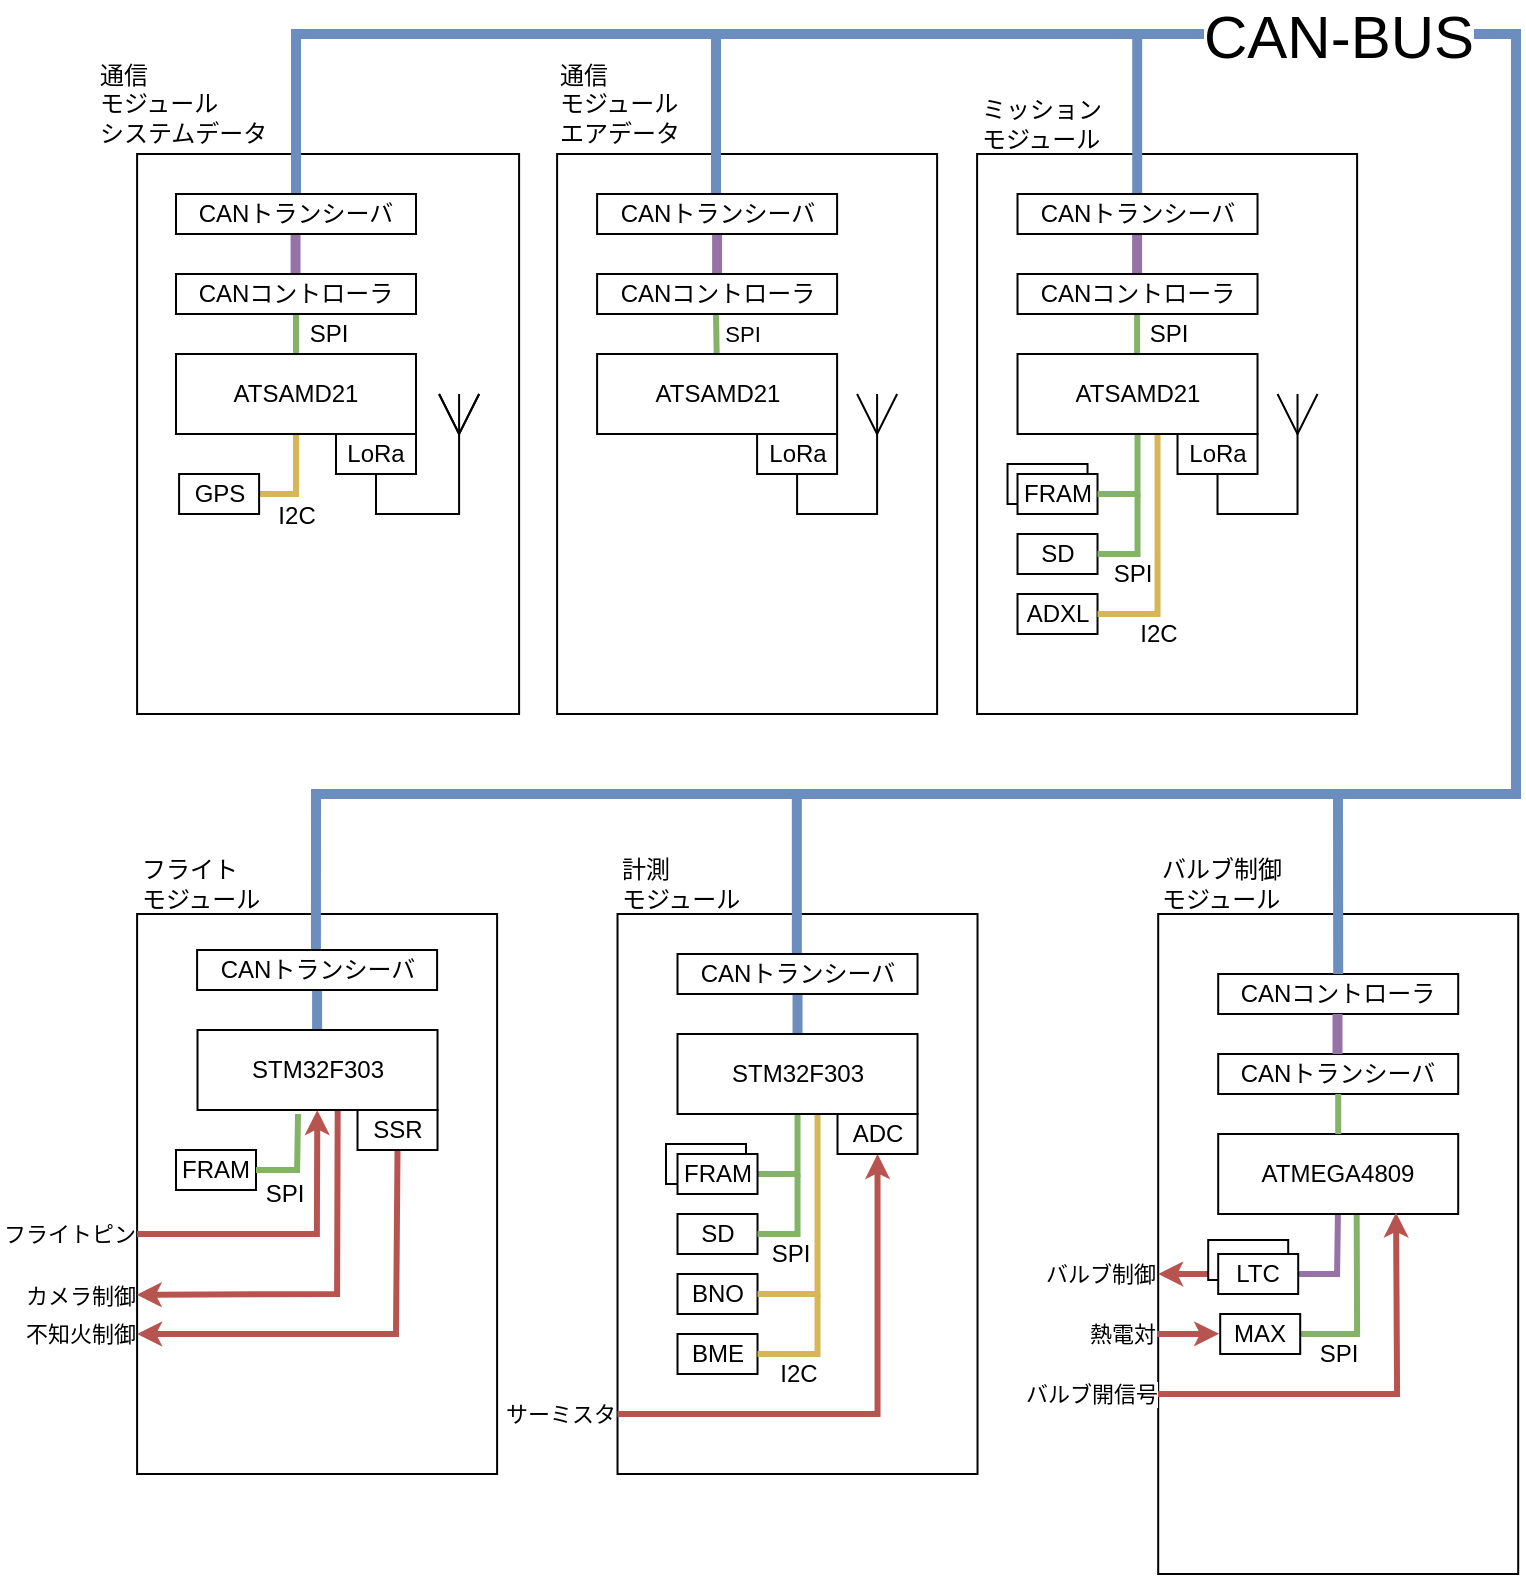 <mxfile>
    <diagram name="ページ1" id="PEo8xd5TVjXOunIX0CI5">
        <mxGraphModel dx="1557" dy="615" grid="1" gridSize="10" guides="1" tooltips="1" connect="1" arrows="1" fold="1" page="1" pageScale="1" pageWidth="827" pageHeight="1169" math="0" shadow="0">
            <root>
                <mxCell id="0"/>
                <mxCell id="1" parent="0"/>
                <mxCell id="SOdu93jI-ed0uF8SaAnH-88" value="" style="rounded=0;whiteSpace=wrap;html=1;" parent="1" vertex="1">
                    <mxGeometry x="460.55" y="440" width="190" height="280" as="geometry"/>
                </mxCell>
                <mxCell id="SOdu93jI-ed0uF8SaAnH-87" value="" style="rounded=0;whiteSpace=wrap;html=1;" parent="1" vertex="1">
                    <mxGeometry x="40.55" y="440" width="191" height="280" as="geometry"/>
                </mxCell>
                <mxCell id="SOdu93jI-ed0uF8SaAnH-83" value="" style="rounded=0;whiteSpace=wrap;html=1;" parent="1" vertex="1">
                    <mxGeometry x="250.55" y="440" width="190" height="280" as="geometry"/>
                </mxCell>
                <mxCell id="SOdu93jI-ed0uF8SaAnH-69" value="" style="rounded=0;whiteSpace=wrap;html=1;" parent="1" vertex="1">
                    <mxGeometry x="40.55" y="820" width="180" height="280" as="geometry"/>
                </mxCell>
                <mxCell id="SOdu93jI-ed0uF8SaAnH-22" value="" style="rounded=0;whiteSpace=wrap;html=1;" parent="1" vertex="1">
                    <mxGeometry x="305.76" y="933" width="40" height="20" as="geometry"/>
                </mxCell>
                <mxCell id="SOdu93jI-ed0uF8SaAnH-10" value="ADXL" style="rounded=0;whiteSpace=wrap;html=1;" parent="1" vertex="1">
                    <mxGeometry x="480.76" y="660" width="40" height="20" as="geometry"/>
                </mxCell>
                <mxCell id="SOdu93jI-ed0uF8SaAnH-13" value="" style="rounded=0;whiteSpace=wrap;html=1;" parent="1" vertex="1">
                    <mxGeometry x="280.76" y="820" width="180" height="280" as="geometry"/>
                </mxCell>
                <mxCell id="SOdu93jI-ed0uF8SaAnH-14" value="FRAM" style="rounded=0;whiteSpace=wrap;html=1;" parent="1" vertex="1">
                    <mxGeometry x="60" y="938" width="40" height="20" as="geometry"/>
                </mxCell>
                <mxCell id="SOdu93jI-ed0uF8SaAnH-16" value="BNO" style="rounded=0;whiteSpace=wrap;html=1;" parent="1" vertex="1">
                    <mxGeometry x="310.76" y="1000" width="40" height="20" as="geometry"/>
                </mxCell>
                <mxCell id="SOdu93jI-ed0uF8SaAnH-17" value="BME" style="rounded=0;whiteSpace=wrap;html=1;" parent="1" vertex="1">
                    <mxGeometry x="310.76" y="1030" width="40" height="20" as="geometry"/>
                </mxCell>
                <mxCell id="SOdu93jI-ed0uF8SaAnH-18" value="SD" style="rounded=0;whiteSpace=wrap;html=1;" parent="1" vertex="1">
                    <mxGeometry x="310.76" y="970" width="40" height="20" as="geometry"/>
                </mxCell>
                <mxCell id="SOdu93jI-ed0uF8SaAnH-20" value="" style="rounded=0;whiteSpace=wrap;html=1;" parent="1" vertex="1">
                    <mxGeometry x="475.76" y="595" width="40" height="20" as="geometry"/>
                </mxCell>
                <mxCell id="SOdu93jI-ed0uF8SaAnH-9" value="FRAM" style="rounded=0;whiteSpace=wrap;html=1;" parent="1" vertex="1">
                    <mxGeometry x="480.76" y="600" width="40" height="20" as="geometry"/>
                </mxCell>
                <mxCell id="SOdu93jI-ed0uF8SaAnH-23" value="SD" style="rounded=0;whiteSpace=wrap;html=1;" parent="1" vertex="1">
                    <mxGeometry x="480.76" y="630" width="40" height="20" as="geometry"/>
                </mxCell>
                <mxCell id="SOdu93jI-ed0uF8SaAnH-24" value="" style="endArrow=none;html=1;rounded=0;exitX=1;exitY=0.5;exitDx=0;exitDy=0;fillColor=#fff2cc;strokeColor=#d6b656;strokeWidth=3;entryX=0.5;entryY=1;entryDx=0;entryDy=0;" parent="1" source="SOdu93jI-ed0uF8SaAnH-8" target="SOdu93jI-ed0uF8SaAnH-1" edge="1">
                    <mxGeometry width="50" height="50" relative="1" as="geometry">
                        <mxPoint x="121.55" y="610" as="sourcePoint"/>
                        <mxPoint x="122" y="580" as="targetPoint"/>
                        <Array as="points">
                            <mxPoint x="120" y="610"/>
                        </Array>
                    </mxGeometry>
                </mxCell>
                <mxCell id="SOdu93jI-ed0uF8SaAnH-142" value="I&lt;span style=&quot;&quot;&gt;2&lt;/span&gt;C" style="edgeLabel;html=1;align=center;verticalAlign=middle;resizable=0;points=[];fontSize=12;fontFamily=Helvetica;fontColor=default;" parent="SOdu93jI-ed0uF8SaAnH-24" vertex="1" connectable="0">
                    <mxGeometry x="0.186" y="2" relative="1" as="geometry">
                        <mxPoint x="2" y="21" as="offset"/>
                    </mxGeometry>
                </mxCell>
                <mxCell id="SOdu93jI-ed0uF8SaAnH-25" value="" style="endArrow=none;html=1;rounded=0;fillColor=#fff2cc;strokeColor=#d6b656;exitX=1;exitY=0.5;exitDx=0;exitDy=0;strokeWidth=3;" parent="1" source="SOdu93jI-ed0uF8SaAnH-10" edge="1">
                    <mxGeometry width="50" height="50" relative="1" as="geometry">
                        <mxPoint x="520.76" y="680" as="sourcePoint"/>
                        <mxPoint x="550.76" y="580" as="targetPoint"/>
                        <Array as="points">
                            <mxPoint x="550.76" y="670"/>
                        </Array>
                    </mxGeometry>
                </mxCell>
                <mxCell id="SOdu93jI-ed0uF8SaAnH-143" value="I2C" style="edgeLabel;html=1;align=center;verticalAlign=middle;resizable=0;points=[];fontSize=12;fontFamily=Helvetica;fontColor=default;" parent="SOdu93jI-ed0uF8SaAnH-25" vertex="1" connectable="0">
                    <mxGeometry x="-0.598" y="-1" relative="1" as="geometry">
                        <mxPoint x="6" y="9" as="offset"/>
                    </mxGeometry>
                </mxCell>
                <mxCell id="SOdu93jI-ed0uF8SaAnH-26" value="" style="endArrow=none;html=1;rounded=0;fillColor=#d5e8d4;strokeColor=#82b366;exitX=1;exitY=0.5;exitDx=0;exitDy=0;strokeWidth=3;" parent="1" source="SOdu93jI-ed0uF8SaAnH-9" edge="1">
                    <mxGeometry width="50" height="50" relative="1" as="geometry">
                        <mxPoint x="500.76" y="640" as="sourcePoint"/>
                        <mxPoint x="540.76" y="580" as="targetPoint"/>
                        <Array as="points">
                            <mxPoint x="540.76" y="610"/>
                        </Array>
                    </mxGeometry>
                </mxCell>
                <mxCell id="SOdu93jI-ed0uF8SaAnH-27" value="" style="endArrow=none;html=1;rounded=0;fillColor=#d5e8d4;strokeColor=#82b366;exitX=1;exitY=0.5;exitDx=0;exitDy=0;strokeWidth=3;" parent="1" edge="1">
                    <mxGeometry width="50" height="50" relative="1" as="geometry">
                        <mxPoint x="520.76" y="640" as="sourcePoint"/>
                        <mxPoint x="540.76" y="610" as="targetPoint"/>
                        <Array as="points">
                            <mxPoint x="540.76" y="640"/>
                        </Array>
                    </mxGeometry>
                </mxCell>
                <mxCell id="SOdu93jI-ed0uF8SaAnH-144" value="SPI" style="edgeLabel;html=1;align=center;verticalAlign=middle;resizable=0;points=[];fontSize=12;fontFamily=Helvetica;fontColor=default;" parent="SOdu93jI-ed0uF8SaAnH-27" vertex="1" connectable="0">
                    <mxGeometry x="-0.341" relative="1" as="geometry">
                        <mxPoint y="10" as="offset"/>
                    </mxGeometry>
                </mxCell>
                <mxCell id="SOdu93jI-ed0uF8SaAnH-28" value="" style="endArrow=none;html=1;rounded=0;fillColor=#d5e8d4;strokeColor=#82b366;exitX=1;exitY=0.5;exitDx=0;exitDy=0;strokeWidth=3;" parent="1" source="SOdu93jI-ed0uF8SaAnH-14" edge="1">
                    <mxGeometry width="50" height="50" relative="1" as="geometry">
                        <mxPoint x="100.55" y="948" as="sourcePoint"/>
                        <mxPoint x="121" y="920" as="targetPoint"/>
                        <Array as="points">
                            <mxPoint x="120.55" y="948"/>
                        </Array>
                    </mxGeometry>
                </mxCell>
                <mxCell id="SOdu93jI-ed0uF8SaAnH-147" value="SPI" style="edgeLabel;html=1;align=center;verticalAlign=middle;resizable=0;points=[];fontSize=12;fontFamily=Helvetica;fontColor=default;" parent="SOdu93jI-ed0uF8SaAnH-28" vertex="1" connectable="0">
                    <mxGeometry x="-0.426" y="-1" relative="1" as="geometry">
                        <mxPoint y="11" as="offset"/>
                    </mxGeometry>
                </mxCell>
                <mxCell id="SOdu93jI-ed0uF8SaAnH-29" value="" style="endArrow=none;html=1;rounded=0;fillColor=#d5e8d4;strokeColor=#82b366;exitX=1;exitY=0.5;exitDx=0;exitDy=0;strokeWidth=3;" parent="1" edge="1">
                    <mxGeometry width="50" height="50" relative="1" as="geometry">
                        <mxPoint x="350.76" y="950" as="sourcePoint"/>
                        <mxPoint x="370.76" y="920" as="targetPoint"/>
                        <Array as="points">
                            <mxPoint x="370.76" y="950"/>
                        </Array>
                    </mxGeometry>
                </mxCell>
                <mxCell id="SOdu93jI-ed0uF8SaAnH-31" value="" style="endArrow=none;html=1;rounded=0;fillColor=#d5e8d4;strokeColor=#82b366;exitX=1;exitY=0.5;exitDx=0;exitDy=0;strokeWidth=3;" parent="1" edge="1">
                    <mxGeometry width="50" height="50" relative="1" as="geometry">
                        <mxPoint x="350.76" y="980" as="sourcePoint"/>
                        <mxPoint x="370.76" y="950" as="targetPoint"/>
                        <Array as="points">
                            <mxPoint x="370.76" y="980"/>
                        </Array>
                    </mxGeometry>
                </mxCell>
                <mxCell id="SOdu93jI-ed0uF8SaAnH-148" value="SPI" style="edgeLabel;html=1;align=center;verticalAlign=middle;resizable=0;points=[];fontSize=12;fontFamily=Helvetica;fontColor=default;" parent="SOdu93jI-ed0uF8SaAnH-31" vertex="1" connectable="0">
                    <mxGeometry x="-0.384" relative="1" as="geometry">
                        <mxPoint y="10" as="offset"/>
                    </mxGeometry>
                </mxCell>
                <mxCell id="SOdu93jI-ed0uF8SaAnH-32" value="" style="endArrow=none;html=1;rounded=0;fillColor=#fff2cc;strokeColor=#d6b656;exitX=1;exitY=0.5;exitDx=0;exitDy=0;strokeWidth=3;" parent="1" edge="1">
                    <mxGeometry width="50" height="50" relative="1" as="geometry">
                        <mxPoint x="350.76" y="1010" as="sourcePoint"/>
                        <mxPoint x="380.76" y="920" as="targetPoint"/>
                        <Array as="points">
                            <mxPoint x="380.76" y="1010"/>
                        </Array>
                    </mxGeometry>
                </mxCell>
                <mxCell id="SOdu93jI-ed0uF8SaAnH-33" value="" style="endArrow=none;html=1;rounded=0;fillColor=#fff2cc;strokeColor=#d6b656;exitX=1;exitY=0.5;exitDx=0;exitDy=0;strokeWidth=3;" parent="1" source="SOdu93jI-ed0uF8SaAnH-17" edge="1">
                    <mxGeometry width="50" height="50" relative="1" as="geometry">
                        <mxPoint x="350.76" y="1100" as="sourcePoint"/>
                        <mxPoint x="380.76" y="1010" as="targetPoint"/>
                        <Array as="points">
                            <mxPoint x="380.76" y="1040"/>
                        </Array>
                    </mxGeometry>
                </mxCell>
                <mxCell id="SOdu93jI-ed0uF8SaAnH-149" value="I2C" style="edgeLabel;html=1;align=center;verticalAlign=middle;resizable=0;points=[];fontSize=12;fontFamily=Helvetica;fontColor=default;" parent="SOdu93jI-ed0uF8SaAnH-33" vertex="1" connectable="0">
                    <mxGeometry x="-0.333" relative="1" as="geometry">
                        <mxPoint y="10" as="offset"/>
                    </mxGeometry>
                </mxCell>
                <mxCell id="SOdu93jI-ed0uF8SaAnH-35" value="" style="endArrow=classic;html=1;rounded=0;exitX=1;exitY=0.5;exitDx=0;exitDy=0;fillColor=#f8cecc;strokeColor=#b85450;entryX=0.5;entryY=1;entryDx=0;entryDy=0;strokeWidth=3;endFill=1;endSize=3;startSize=3;" parent="1" target="SOdu93jI-ed0uF8SaAnH-40" edge="1">
                    <mxGeometry width="50" height="50" relative="1" as="geometry">
                        <mxPoint x="280.76" y="1070" as="sourcePoint"/>
                        <mxPoint x="390.76" y="930" as="targetPoint"/>
                        <Array as="points">
                            <mxPoint x="410.76" y="1070"/>
                        </Array>
                    </mxGeometry>
                </mxCell>
                <mxCell id="SOdu93jI-ed0uF8SaAnH-90" value="サーミスタ" style="edgeLabel;html=1;align=right;verticalAlign=middle;resizable=0;points=[];" parent="SOdu93jI-ed0uF8SaAnH-35" vertex="1" connectable="0">
                    <mxGeometry x="-0.93" y="2" relative="1" as="geometry">
                        <mxPoint x="-9" y="2" as="offset"/>
                    </mxGeometry>
                </mxCell>
                <mxCell id="SOdu93jI-ed0uF8SaAnH-37" value="" style="endArrow=none;html=1;rounded=0;fillColor=#f8cecc;strokeColor=#b85450;entryX=0.5;entryY=1;entryDx=0;entryDy=0;exitX=0;exitY=0.75;exitDx=0;exitDy=0;strokeWidth=3;endFill=0;startArrow=classic;startFill=1;startSize=3;endSize=3;" parent="1" source="SOdu93jI-ed0uF8SaAnH-69" target="SOdu93jI-ed0uF8SaAnH-41" edge="1">
                    <mxGeometry width="50" height="50" relative="1" as="geometry">
                        <mxPoint x="40.55" y="1032" as="sourcePoint"/>
                        <mxPoint x="165.76" y="970" as="targetPoint"/>
                        <Array as="points">
                            <mxPoint x="170" y="1030"/>
                        </Array>
                    </mxGeometry>
                </mxCell>
                <mxCell id="SOdu93jI-ed0uF8SaAnH-61" value="不知火制御" style="edgeLabel;html=1;align=right;verticalAlign=middle;resizable=0;points=[];" parent="SOdu93jI-ed0uF8SaAnH-37" vertex="1" connectable="0">
                    <mxGeometry x="-0.811" y="-1" relative="1" as="geometry">
                        <mxPoint x="-21" y="-1" as="offset"/>
                    </mxGeometry>
                </mxCell>
                <mxCell id="SOdu93jI-ed0uF8SaAnH-40" value="ADC" style="rounded=0;whiteSpace=wrap;html=1;" parent="1" vertex="1">
                    <mxGeometry x="390.76" y="920" width="40" height="20" as="geometry"/>
                </mxCell>
                <mxCell id="SOdu93jI-ed0uF8SaAnH-41" value="SSR" style="rounded=0;whiteSpace=wrap;html=1;" parent="1" vertex="1">
                    <mxGeometry x="150.76" y="918" width="40" height="20" as="geometry"/>
                </mxCell>
                <mxCell id="SOdu93jI-ed0uF8SaAnH-42" value="LoRa" style="rounded=0;whiteSpace=wrap;html=1;" parent="1" vertex="1">
                    <mxGeometry x="560.76" y="580" width="40" height="20" as="geometry"/>
                </mxCell>
                <mxCell id="SOdu93jI-ed0uF8SaAnH-43" value="LoRa" style="rounded=0;whiteSpace=wrap;html=1;" parent="1" vertex="1">
                    <mxGeometry x="350.55" y="580" width="40" height="20" as="geometry"/>
                </mxCell>
                <mxCell id="SOdu93jI-ed0uF8SaAnH-44" value="LoRa" style="rounded=0;whiteSpace=wrap;html=1;" parent="1" vertex="1">
                    <mxGeometry x="140.0" y="580" width="40" height="20" as="geometry"/>
                </mxCell>
                <mxCell id="SOdu93jI-ed0uF8SaAnH-51" value="" style="endArrow=none;html=1;rounded=0;entryX=0.5;entryY=1;entryDx=0;entryDy=0;" parent="1" target="SOdu93jI-ed0uF8SaAnH-44" edge="1">
                    <mxGeometry width="50" height="50" relative="1" as="geometry">
                        <mxPoint x="201.55" y="560" as="sourcePoint"/>
                        <mxPoint x="151.55" y="600" as="targetPoint"/>
                        <Array as="points">
                            <mxPoint x="201.55" y="620"/>
                            <mxPoint x="160" y="620"/>
                        </Array>
                    </mxGeometry>
                </mxCell>
                <mxCell id="SOdu93jI-ed0uF8SaAnH-52" value="" style="endArrow=none;html=1;rounded=0;" parent="1" edge="1">
                    <mxGeometry width="50" height="50" relative="1" as="geometry">
                        <mxPoint x="191.55" y="560" as="sourcePoint"/>
                        <mxPoint x="211.55" y="560" as="targetPoint"/>
                        <Array as="points">
                            <mxPoint x="201.55" y="580"/>
                        </Array>
                    </mxGeometry>
                </mxCell>
                <mxCell id="SOdu93jI-ed0uF8SaAnH-53" value="" style="endArrow=none;html=1;rounded=0;" parent="1" edge="1">
                    <mxGeometry width="50" height="50" relative="1" as="geometry">
                        <mxPoint x="191.55" y="560" as="sourcePoint"/>
                        <mxPoint x="211.55" y="560" as="targetPoint"/>
                        <Array as="points">
                            <mxPoint x="201.55" y="580"/>
                        </Array>
                    </mxGeometry>
                </mxCell>
                <mxCell id="SOdu93jI-ed0uF8SaAnH-54" value="" style="endArrow=none;html=1;rounded=0;entryX=0.5;entryY=1;entryDx=0;entryDy=0;" parent="1" edge="1">
                    <mxGeometry width="50" height="50" relative="1" as="geometry">
                        <mxPoint x="410.55" y="560" as="sourcePoint"/>
                        <mxPoint x="370.55" y="600" as="targetPoint"/>
                        <Array as="points">
                            <mxPoint x="410.55" y="620"/>
                            <mxPoint x="370.55" y="620"/>
                        </Array>
                    </mxGeometry>
                </mxCell>
                <mxCell id="SOdu93jI-ed0uF8SaAnH-55" value="" style="endArrow=none;html=1;rounded=0;" parent="1" edge="1">
                    <mxGeometry width="50" height="50" relative="1" as="geometry">
                        <mxPoint x="400.55" y="560" as="sourcePoint"/>
                        <mxPoint x="420.55" y="560" as="targetPoint"/>
                        <Array as="points">
                            <mxPoint x="410.55" y="580"/>
                        </Array>
                    </mxGeometry>
                </mxCell>
                <mxCell id="SOdu93jI-ed0uF8SaAnH-56" value="" style="endArrow=none;html=1;rounded=0;entryX=0.5;entryY=1;entryDx=0;entryDy=0;" parent="1" edge="1">
                    <mxGeometry width="50" height="50" relative="1" as="geometry">
                        <mxPoint x="620.76" y="560" as="sourcePoint"/>
                        <mxPoint x="580.76" y="600" as="targetPoint"/>
                        <Array as="points">
                            <mxPoint x="620.76" y="620"/>
                            <mxPoint x="580.76" y="620"/>
                        </Array>
                    </mxGeometry>
                </mxCell>
                <mxCell id="SOdu93jI-ed0uF8SaAnH-57" value="" style="endArrow=none;html=1;rounded=0;" parent="1" edge="1">
                    <mxGeometry width="50" height="50" relative="1" as="geometry">
                        <mxPoint x="610.76" y="560" as="sourcePoint"/>
                        <mxPoint x="630.76" y="560" as="targetPoint"/>
                        <Array as="points">
                            <mxPoint x="620.76" y="580"/>
                        </Array>
                    </mxGeometry>
                </mxCell>
                <mxCell id="SOdu93jI-ed0uF8SaAnH-59" value="" style="endArrow=none;html=1;rounded=0;fillColor=#f8cecc;strokeColor=#b85450;entryX=0.584;entryY=1.004;entryDx=0;entryDy=0;entryPerimeter=0;exitX=-0.001;exitY=0.68;exitDx=0;exitDy=0;exitPerimeter=0;strokeWidth=3;endFill=0;startArrow=classic;startFill=1;startSize=3;endSize=3;" parent="1" source="SOdu93jI-ed0uF8SaAnH-69" target="SOdu93jI-ed0uF8SaAnH-11" edge="1">
                    <mxGeometry width="50" height="50" relative="1" as="geometry">
                        <mxPoint x="40.34" y="1015" as="sourcePoint"/>
                        <mxPoint x="140.55" y="953" as="targetPoint"/>
                        <Array as="points">
                            <mxPoint x="140.55" y="1010"/>
                        </Array>
                    </mxGeometry>
                </mxCell>
                <mxCell id="SOdu93jI-ed0uF8SaAnH-63" value="カメラ制御" style="edgeLabel;html=1;align=right;verticalAlign=middle;resizable=0;points=[];" parent="SOdu93jI-ed0uF8SaAnH-59" vertex="1" connectable="0">
                    <mxGeometry x="-0.929" relative="1" as="geometry">
                        <mxPoint x="-7" as="offset"/>
                    </mxGeometry>
                </mxCell>
                <mxCell id="SOdu93jI-ed0uF8SaAnH-66" value="計測&lt;br&gt;モジュール" style="text;html=1;strokeColor=none;fillColor=none;align=left;verticalAlign=middle;whiteSpace=wrap;rounded=0;" parent="1" vertex="1">
                    <mxGeometry x="280.76" y="800" width="100" height="10" as="geometry"/>
                </mxCell>
                <mxCell id="SOdu93jI-ed0uF8SaAnH-68" value="" style="endArrow=none;html=1;rounded=0;entryX=0.5;entryY=1;entryDx=0;entryDy=0;fillColor=#dae8fc;strokeColor=#6c8ebf;strokeWidth=5;" parent="1" target="SOdu93jI-ed0uF8SaAnH-67" edge="1">
                    <mxGeometry width="50" height="50" relative="1" as="geometry">
                        <mxPoint x="370.76" y="880" as="sourcePoint"/>
                        <mxPoint x="420.76" y="830" as="targetPoint"/>
                    </mxGeometry>
                </mxCell>
                <mxCell id="SOdu93jI-ed0uF8SaAnH-70" value="フライト&lt;br&gt;モジュール" style="text;html=1;strokeColor=none;fillColor=none;align=left;verticalAlign=middle;whiteSpace=wrap;rounded=0;" parent="1" vertex="1">
                    <mxGeometry x="40.55" y="800" width="100" height="10" as="geometry"/>
                </mxCell>
                <mxCell id="SOdu93jI-ed0uF8SaAnH-74" value="" style="endArrow=none;html=1;rounded=0;entryX=0.5;entryY=1;entryDx=0;entryDy=0;fillColor=#dae8fc;strokeColor=#6c8ebf;strokeWidth=5;" parent="1" target="SOdu93jI-ed0uF8SaAnH-73" edge="1">
                    <mxGeometry width="50" height="50" relative="1" as="geometry">
                        <mxPoint x="130.55" y="878" as="sourcePoint"/>
                        <mxPoint x="180.55" y="828" as="targetPoint"/>
                    </mxGeometry>
                </mxCell>
                <mxCell id="SOdu93jI-ed0uF8SaAnH-75" value="" style="endArrow=classic;html=1;rounded=0;fillColor=#f8cecc;strokeColor=#b85450;entryX=0.5;entryY=1;entryDx=0;entryDy=0;strokeWidth=3;endFill=1;endSize=3;startSize=3;" parent="1" edge="1">
                    <mxGeometry width="50" height="50" relative="1" as="geometry">
                        <mxPoint x="40.55" y="980" as="sourcePoint"/>
                        <mxPoint x="130.65" y="918" as="targetPoint"/>
                        <Array as="points">
                            <mxPoint x="130.44" y="980"/>
                        </Array>
                    </mxGeometry>
                </mxCell>
                <mxCell id="SOdu93jI-ed0uF8SaAnH-76" value="フライトピン" style="edgeLabel;html=1;align=right;verticalAlign=middle;resizable=0;points=[];" parent="SOdu93jI-ed0uF8SaAnH-75" vertex="1" connectable="0">
                    <mxGeometry x="-0.929" relative="1" as="geometry">
                        <mxPoint x="-6" as="offset"/>
                    </mxGeometry>
                </mxCell>
                <mxCell id="SOdu93jI-ed0uF8SaAnH-84" value="通信&lt;br&gt;モジュール&lt;br&gt;システムデータ" style="text;html=1;strokeColor=none;fillColor=none;align=left;verticalAlign=middle;whiteSpace=wrap;rounded=0;" parent="1" vertex="1">
                    <mxGeometry x="20.0" y="410" width="100" height="10" as="geometry"/>
                </mxCell>
                <mxCell id="SOdu93jI-ed0uF8SaAnH-85" value="通信&lt;br&gt;モジュール&lt;br&gt;エアデータ" style="text;html=1;strokeColor=none;fillColor=none;align=left;verticalAlign=middle;whiteSpace=wrap;rounded=0;" parent="1" vertex="1">
                    <mxGeometry x="249.55" y="410" width="100" height="10" as="geometry"/>
                </mxCell>
                <mxCell id="SOdu93jI-ed0uF8SaAnH-89" value="ミッション&lt;br&gt;モジュール" style="text;html=1;strokeColor=none;fillColor=none;align=left;verticalAlign=middle;whiteSpace=wrap;rounded=0;" parent="1" vertex="1">
                    <mxGeometry x="460.76" y="420" width="100" height="10" as="geometry"/>
                </mxCell>
                <mxCell id="SOdu93jI-ed0uF8SaAnH-91" value="" style="rounded=0;whiteSpace=wrap;html=1;" parent="1" vertex="1">
                    <mxGeometry x="576.1" y="983" width="40" height="20" as="geometry"/>
                </mxCell>
                <mxCell id="SOdu93jI-ed0uF8SaAnH-92" value="" style="rounded=0;whiteSpace=wrap;html=1;" parent="1" vertex="1">
                    <mxGeometry x="551.1" y="820" width="180" height="330" as="geometry"/>
                </mxCell>
                <mxCell id="SOdu93jI-ed0uF8SaAnH-97" value="" style="endArrow=none;html=1;rounded=0;fillColor=#e1d5e7;strokeColor=#9673a6;strokeWidth=3;entryX=0.499;entryY=0.968;entryDx=0;entryDy=0;entryPerimeter=0;" parent="1" target="SOdu93jI-ed0uF8SaAnH-104" edge="1">
                    <mxGeometry width="50" height="50" relative="1" as="geometry">
                        <mxPoint x="620.55" y="1000" as="sourcePoint"/>
                        <mxPoint x="641.1" y="970" as="targetPoint"/>
                        <Array as="points">
                            <mxPoint x="640.55" y="1000"/>
                        </Array>
                    </mxGeometry>
                </mxCell>
                <mxCell id="SOdu93jI-ed0uF8SaAnH-104" value="ATMEGA4809" style="rounded=0;whiteSpace=wrap;html=1;" parent="1" vertex="1">
                    <mxGeometry x="581.1" y="930" width="120" height="40" as="geometry"/>
                </mxCell>
                <mxCell id="SOdu93jI-ed0uF8SaAnH-105" value="バルブ制御&lt;br&gt;モジュール" style="text;html=1;strokeColor=none;fillColor=none;align=left;verticalAlign=middle;whiteSpace=wrap;rounded=0;" parent="1" vertex="1">
                    <mxGeometry x="551.1" y="800" width="100" height="10" as="geometry"/>
                </mxCell>
                <mxCell id="SOdu93jI-ed0uF8SaAnH-106" value="CANトランシーバ" style="rounded=0;whiteSpace=wrap;html=1;" parent="1" vertex="1">
                    <mxGeometry x="581.1" y="890" width="120" height="20" as="geometry"/>
                </mxCell>
                <mxCell id="SOdu93jI-ed0uF8SaAnH-107" value="" style="endArrow=none;html=1;rounded=0;entryX=0.5;entryY=1;entryDx=0;entryDy=0;fillColor=#d5e8d4;strokeColor=#82b366;strokeWidth=3;" parent="1" target="SOdu93jI-ed0uF8SaAnH-106" edge="1">
                    <mxGeometry width="50" height="50" relative="1" as="geometry">
                        <mxPoint x="641.1" y="930" as="sourcePoint"/>
                        <mxPoint x="691.1" y="880" as="targetPoint"/>
                    </mxGeometry>
                </mxCell>
                <mxCell id="SOdu93jI-ed0uF8SaAnH-108" value="" style="endArrow=none;html=1;rounded=0;entryX=0.5;entryY=1;entryDx=0;entryDy=0;fillColor=#d5e8d4;strokeColor=#82b366;strokeWidth=3;" parent="1" edge="1">
                    <mxGeometry width="50" height="50" relative="1" as="geometry">
                        <mxPoint x="120" y="540" as="sourcePoint"/>
                        <mxPoint x="120" y="520" as="targetPoint"/>
                    </mxGeometry>
                </mxCell>
                <mxCell id="SOdu93jI-ed0uF8SaAnH-145" value="SPI" style="edgeLabel;html=1;align=center;verticalAlign=middle;resizable=0;points=[];fontSize=12;fontFamily=Helvetica;fontColor=default;" parent="SOdu93jI-ed0uF8SaAnH-108" vertex="1" connectable="0">
                    <mxGeometry x="-0.39" relative="1" as="geometry">
                        <mxPoint x="16" y="-4" as="offset"/>
                    </mxGeometry>
                </mxCell>
                <mxCell id="SOdu93jI-ed0uF8SaAnH-109" value="" style="endArrow=none;html=1;rounded=0;entryX=0.5;entryY=1;entryDx=0;entryDy=0;fillColor=#e1d5e7;strokeColor=#9673a6;strokeWidth=5;" parent="1" edge="1">
                    <mxGeometry width="50" height="50" relative="1" as="geometry">
                        <mxPoint x="119.77" y="500" as="sourcePoint"/>
                        <mxPoint x="119.77" y="480" as="targetPoint"/>
                    </mxGeometry>
                </mxCell>
                <mxCell id="SOdu93jI-ed0uF8SaAnH-110" value="" style="endArrow=none;html=1;rounded=0;entryX=0.5;entryY=1;entryDx=0;entryDy=0;fillColor=#e1d5e7;strokeColor=#9673a6;strokeWidth=5;" parent="1" edge="1">
                    <mxGeometry width="50" height="50" relative="1" as="geometry">
                        <mxPoint x="330.55" y="500" as="sourcePoint"/>
                        <mxPoint x="330.55" y="480" as="targetPoint"/>
                    </mxGeometry>
                </mxCell>
                <mxCell id="SOdu93jI-ed0uF8SaAnH-111" value="SPI" style="endArrow=none;html=1;rounded=0;entryX=0.5;entryY=1;entryDx=0;entryDy=0;fillColor=#d5e8d4;strokeColor=#82b366;strokeWidth=3;align=center;spacingLeft=5;" parent="1" edge="1">
                    <mxGeometry y="-10" width="50" height="50" relative="1" as="geometry">
                        <mxPoint x="330.34" y="540" as="sourcePoint"/>
                        <mxPoint x="330" y="520" as="targetPoint"/>
                        <mxPoint as="offset"/>
                    </mxGeometry>
                </mxCell>
                <mxCell id="SOdu93jI-ed0uF8SaAnH-112" value="" style="endArrow=none;html=1;rounded=0;entryX=0.5;entryY=1;entryDx=0;entryDy=0;fillColor=#e1d5e7;strokeColor=#9673a6;strokeWidth=5;" parent="1" edge="1">
                    <mxGeometry width="50" height="50" relative="1" as="geometry">
                        <mxPoint x="540.55" y="500" as="sourcePoint"/>
                        <mxPoint x="540.55" y="480" as="targetPoint"/>
                    </mxGeometry>
                </mxCell>
                <mxCell id="SOdu93jI-ed0uF8SaAnH-113" value="" style="endArrow=none;html=1;rounded=0;entryX=0.5;entryY=1;entryDx=0;entryDy=0;fillColor=#d5e8d4;strokeColor=#82b366;strokeWidth=3;" parent="1" edge="1">
                    <mxGeometry width="50" height="50" relative="1" as="geometry">
                        <mxPoint x="540.55" y="540" as="sourcePoint"/>
                        <mxPoint x="540.55" y="520" as="targetPoint"/>
                    </mxGeometry>
                </mxCell>
                <mxCell id="SOdu93jI-ed0uF8SaAnH-146" value="SPI" style="edgeLabel;html=1;align=center;verticalAlign=middle;resizable=0;points=[];fontSize=12;fontFamily=Helvetica;fontColor=default;" parent="SOdu93jI-ed0uF8SaAnH-113" vertex="1" connectable="0">
                    <mxGeometry x="0.214" relative="1" as="geometry">
                        <mxPoint x="15" y="2" as="offset"/>
                    </mxGeometry>
                </mxCell>
                <mxCell id="SOdu93jI-ed0uF8SaAnH-114" value="CANコントローラ" style="rounded=0;whiteSpace=wrap;html=1;" parent="1" vertex="1">
                    <mxGeometry x="581.1" y="850" width="120" height="20" as="geometry"/>
                </mxCell>
                <mxCell id="SOdu93jI-ed0uF8SaAnH-115" value="" style="endArrow=none;html=1;rounded=0;entryX=0.5;entryY=1;entryDx=0;entryDy=0;fillColor=#e1d5e7;strokeColor=#9673a6;strokeWidth=5;" parent="1" edge="1">
                    <mxGeometry width="50" height="50" relative="1" as="geometry">
                        <mxPoint x="640.75" y="890" as="sourcePoint"/>
                        <mxPoint x="640.75" y="870" as="targetPoint"/>
                    </mxGeometry>
                </mxCell>
                <mxCell id="SOdu93jI-ed0uF8SaAnH-126" value="" style="endArrow=none;html=1;rounded=0;entryX=0.577;entryY=1.012;entryDx=0;entryDy=0;fillColor=#d5e8d4;strokeColor=#82b366;strokeWidth=3;exitX=1;exitY=0.5;exitDx=0;exitDy=0;entryPerimeter=0;" parent="1" source="SOdu93jI-ed0uF8SaAnH-125" target="SOdu93jI-ed0uF8SaAnH-104" edge="1">
                    <mxGeometry width="50" height="50" relative="1" as="geometry">
                        <mxPoint x="652.1" y="990" as="sourcePoint"/>
                        <mxPoint x="652.55" y="970" as="targetPoint"/>
                        <Array as="points">
                            <mxPoint x="650.55" y="1030"/>
                        </Array>
                    </mxGeometry>
                </mxCell>
                <mxCell id="SOdu93jI-ed0uF8SaAnH-150" value="SPI" style="edgeLabel;html=1;align=center;verticalAlign=middle;resizable=0;points=[];fontSize=12;fontFamily=Helvetica;fontColor=default;" parent="SOdu93jI-ed0uF8SaAnH-126" vertex="1" connectable="0">
                    <mxGeometry x="-0.479" y="-1" relative="1" as="geometry">
                        <mxPoint x="-4" y="9" as="offset"/>
                    </mxGeometry>
                </mxCell>
                <mxCell id="SOdu93jI-ed0uF8SaAnH-127" value="" style="endArrow=classic;html=1;rounded=0;strokeWidth=3;fillColor=#f8cecc;strokeColor=#b85450;endFill=1;endSize=3;startSize=3;" parent="1" edge="1">
                    <mxGeometry width="50" height="50" relative="1" as="geometry">
                        <mxPoint x="550.55" y="1030" as="sourcePoint"/>
                        <mxPoint x="581.55" y="1029.93" as="targetPoint"/>
                    </mxGeometry>
                </mxCell>
                <mxCell id="SOdu93jI-ed0uF8SaAnH-128" value="熱電対" style="edgeLabel;html=1;align=right;verticalAlign=middle;resizable=0;points=[];" parent="SOdu93jI-ed0uF8SaAnH-127" vertex="1" connectable="0">
                    <mxGeometry x="-0.846" relative="1" as="geometry">
                        <mxPoint x="-3" as="offset"/>
                    </mxGeometry>
                </mxCell>
                <mxCell id="SOdu93jI-ed0uF8SaAnH-129" value="" style="endArrow=classic;html=1;rounded=0;fillColor=#f8cecc;strokeColor=#b85450;entryX=0.741;entryY=0.983;entryDx=0;entryDy=0;entryPerimeter=0;strokeWidth=3;endFill=1;endSize=3;startSize=3;" parent="1" target="SOdu93jI-ed0uF8SaAnH-104" edge="1">
                    <mxGeometry width="50" height="50" relative="1" as="geometry">
                        <mxPoint x="550.55" y="1060" as="sourcePoint"/>
                        <mxPoint x="671.55" y="970" as="targetPoint"/>
                        <Array as="points">
                            <mxPoint x="670.55" y="1060"/>
                        </Array>
                    </mxGeometry>
                </mxCell>
                <mxCell id="SOdu93jI-ed0uF8SaAnH-130" value="バルブ開信号" style="edgeLabel;html=1;align=right;verticalAlign=middle;resizable=0;points=[];" parent="SOdu93jI-ed0uF8SaAnH-129" vertex="1" connectable="0">
                    <mxGeometry x="-0.929" relative="1" as="geometry">
                        <mxPoint x="-7" as="offset"/>
                    </mxGeometry>
                </mxCell>
                <mxCell id="SOdu93jI-ed0uF8SaAnH-125" value="MAX" style="rounded=0;whiteSpace=wrap;html=1;" parent="1" vertex="1">
                    <mxGeometry x="582.1" y="1020" width="40" height="20" as="geometry"/>
                </mxCell>
                <mxCell id="SOdu93jI-ed0uF8SaAnH-131" value="" style="endArrow=none;html=1;rounded=0;strokeWidth=5;fillColor=#dae8fc;strokeColor=#6c8ebf;exitX=0.5;exitY=0;exitDx=0;exitDy=0;entryX=0.5;entryY=0;entryDx=0;entryDy=0;" parent="1" source="SOdu93jI-ed0uF8SaAnH-77" target="SOdu93jI-ed0uF8SaAnH-114" edge="1">
                    <mxGeometry width="50" height="50" relative="1" as="geometry">
                        <mxPoint x="120" y="440" as="sourcePoint"/>
                        <mxPoint x="730" y="820" as="targetPoint"/>
                        <Array as="points">
                            <mxPoint x="120" y="380"/>
                            <mxPoint x="730" y="380"/>
                            <mxPoint x="730" y="760"/>
                            <mxPoint x="641" y="760"/>
                        </Array>
                    </mxGeometry>
                </mxCell>
                <mxCell id="SOdu93jI-ed0uF8SaAnH-141" value="&lt;font style=&quot;font-size: 30px;&quot;&gt;CAN-BUS&lt;/font&gt;" style="edgeLabel;html=1;align=center;verticalAlign=middle;resizable=0;points=[];fontSize=12;fontFamily=Helvetica;fontColor=default;" parent="SOdu93jI-ed0uF8SaAnH-131" vertex="1" connectable="0">
                    <mxGeometry x="0.393" y="-1" relative="1" as="geometry">
                        <mxPoint x="-88" y="-179" as="offset"/>
                    </mxGeometry>
                </mxCell>
                <mxCell id="SOdu93jI-ed0uF8SaAnH-8" value="GPS" style="rounded=0;whiteSpace=wrap;html=1;" parent="1" vertex="1">
                    <mxGeometry x="61.55" y="600" width="40" height="20" as="geometry"/>
                </mxCell>
                <mxCell id="SOdu93jI-ed0uF8SaAnH-1" value="ATSAMD21" style="rounded=0;whiteSpace=wrap;html=1;" parent="1" vertex="1">
                    <mxGeometry x="60.0" y="540" width="120" height="40" as="geometry"/>
                </mxCell>
                <mxCell id="SOdu93jI-ed0uF8SaAnH-78" value="CANコントローラ" style="rounded=0;whiteSpace=wrap;html=1;" parent="1" vertex="1">
                    <mxGeometry x="60.0" y="500" width="120" height="20" as="geometry"/>
                </mxCell>
                <mxCell id="SOdu93jI-ed0uF8SaAnH-77" value="CANトランシーバ" style="rounded=0;whiteSpace=wrap;html=1;" parent="1" vertex="1">
                    <mxGeometry x="60" y="460" width="120" height="20" as="geometry"/>
                </mxCell>
                <mxCell id="SOdu93jI-ed0uF8SaAnH-134" value="" style="endArrow=none;html=1;rounded=0;fillColor=#dae8fc;strokeColor=#6c8ebf;strokeWidth=5;" parent="1" edge="1">
                    <mxGeometry width="50" height="50" relative="1" as="geometry">
                        <mxPoint x="330" y="460" as="sourcePoint"/>
                        <mxPoint x="330" y="380" as="targetPoint"/>
                    </mxGeometry>
                </mxCell>
                <mxCell id="SOdu93jI-ed0uF8SaAnH-135" value="" style="endArrow=none;html=1;rounded=0;fillColor=#dae8fc;strokeColor=#6c8ebf;strokeWidth=5;" parent="1" edge="1">
                    <mxGeometry width="50" height="50" relative="1" as="geometry">
                        <mxPoint x="540.6" y="460" as="sourcePoint"/>
                        <mxPoint x="540.6" y="380" as="targetPoint"/>
                    </mxGeometry>
                </mxCell>
                <mxCell id="SOdu93jI-ed0uF8SaAnH-136" value="" style="endArrow=none;html=1;rounded=0;fillColor=#dae8fc;strokeColor=#6c8ebf;strokeWidth=5;" parent="1" edge="1">
                    <mxGeometry width="50" height="50" relative="1" as="geometry">
                        <mxPoint x="129.96" y="840" as="sourcePoint"/>
                        <mxPoint x="730" y="760" as="targetPoint"/>
                        <Array as="points">
                            <mxPoint x="130" y="760"/>
                        </Array>
                    </mxGeometry>
                </mxCell>
                <mxCell id="SOdu93jI-ed0uF8SaAnH-139" value="" style="endArrow=none;html=1;rounded=0;fillColor=#dae8fc;strokeColor=#6c8ebf;strokeWidth=5;" parent="1" edge="1">
                    <mxGeometry width="50" height="50" relative="1" as="geometry">
                        <mxPoint x="370.42" y="840" as="sourcePoint"/>
                        <mxPoint x="370.42" y="760" as="targetPoint"/>
                    </mxGeometry>
                </mxCell>
                <mxCell id="SOdu93jI-ed0uF8SaAnH-67" value="CANトランシーバ" style="rounded=0;whiteSpace=wrap;html=1;" parent="1" vertex="1">
                    <mxGeometry x="310.76" y="840" width="120" height="20" as="geometry"/>
                </mxCell>
                <mxCell id="SOdu93jI-ed0uF8SaAnH-65" value="STM32F303" style="rounded=0;whiteSpace=wrap;html=1;" parent="1" vertex="1">
                    <mxGeometry x="310.76" y="880" width="120" height="40" as="geometry"/>
                </mxCell>
                <mxCell id="SOdu93jI-ed0uF8SaAnH-73" value="CANトランシーバ" style="rounded=0;whiteSpace=wrap;html=1;" parent="1" vertex="1">
                    <mxGeometry x="70.55" y="838" width="120" height="20" as="geometry"/>
                </mxCell>
                <mxCell id="SOdu93jI-ed0uF8SaAnH-11" value="STM32F303" style="rounded=0;whiteSpace=wrap;html=1;" parent="1" vertex="1">
                    <mxGeometry x="70.76" y="878" width="120" height="40" as="geometry"/>
                </mxCell>
                <mxCell id="SOdu93jI-ed0uF8SaAnH-81" value="CANトランシーバ" style="rounded=0;whiteSpace=wrap;html=1;" parent="1" vertex="1">
                    <mxGeometry x="480.76" y="460" width="120" height="20" as="geometry"/>
                </mxCell>
                <mxCell id="SOdu93jI-ed0uF8SaAnH-82" value="CANコントローラ" style="rounded=0;whiteSpace=wrap;html=1;" parent="1" vertex="1">
                    <mxGeometry x="480.76" y="500" width="120" height="20" as="geometry"/>
                </mxCell>
                <mxCell id="SOdu93jI-ed0uF8SaAnH-7" value="ATSAMD21" style="rounded=0;whiteSpace=wrap;html=1;" parent="1" vertex="1">
                    <mxGeometry x="480.76" y="540" width="120" height="40" as="geometry"/>
                </mxCell>
                <mxCell id="SOdu93jI-ed0uF8SaAnH-79" value="CANトランシーバ" style="rounded=0;whiteSpace=wrap;html=1;" parent="1" vertex="1">
                    <mxGeometry x="270.55" y="460" width="120" height="20" as="geometry"/>
                </mxCell>
                <mxCell id="SOdu93jI-ed0uF8SaAnH-153" value="" style="rounded=0;whiteSpace=wrap;html=1;" parent="1" vertex="1">
                    <mxGeometry x="305" y="935" width="40" height="20" as="geometry"/>
                </mxCell>
                <mxCell id="SOdu93jI-ed0uF8SaAnH-80" value="CANコントローラ" style="rounded=0;whiteSpace=wrap;html=1;" parent="1" vertex="1">
                    <mxGeometry x="270.55" y="500" width="120" height="20" as="geometry"/>
                </mxCell>
                <mxCell id="SOdu93jI-ed0uF8SaAnH-4" value="ATSAMD21" style="rounded=0;whiteSpace=wrap;html=1;" parent="1" vertex="1">
                    <mxGeometry x="270.55" y="540" width="120" height="40" as="geometry"/>
                </mxCell>
                <mxCell id="SOdu93jI-ed0uF8SaAnH-15" value="FRAM" style="rounded=0;whiteSpace=wrap;html=1;" parent="1" vertex="1">
                    <mxGeometry x="310.76" y="940" width="40" height="20" as="geometry"/>
                </mxCell>
                <mxCell id="SOdu93jI-ed0uF8SaAnH-123" value="" style="endArrow=none;html=1;rounded=0;strokeWidth=3;fillColor=#f8cecc;strokeColor=#b85450;endFill=0;startArrow=classic;startFill=1;endSize=3;startSize=3;" parent="1" edge="1">
                    <mxGeometry width="50" height="50" relative="1" as="geometry">
                        <mxPoint x="551.1" y="999.95" as="sourcePoint"/>
                        <mxPoint x="580.55" y="1000" as="targetPoint"/>
                    </mxGeometry>
                </mxCell>
                <mxCell id="SOdu93jI-ed0uF8SaAnH-124" value="バルブ制御" style="edgeLabel;html=1;align=right;verticalAlign=middle;resizable=0;points=[];" parent="SOdu93jI-ed0uF8SaAnH-123" vertex="1" connectable="0">
                    <mxGeometry x="-0.846" relative="1" as="geometry">
                        <mxPoint x="-3" as="offset"/>
                    </mxGeometry>
                </mxCell>
                <mxCell id="SOdu93jI-ed0uF8SaAnH-154" value="" style="rounded=0;whiteSpace=wrap;html=1;" parent="1" vertex="1">
                    <mxGeometry x="576.1" y="983" width="40" height="20" as="geometry"/>
                </mxCell>
                <mxCell id="SOdu93jI-ed0uF8SaAnH-93" value="LTC" style="rounded=0;whiteSpace=wrap;html=1;" parent="1" vertex="1">
                    <mxGeometry x="581.1" y="990" width="40" height="20" as="geometry"/>
                </mxCell>
            </root>
        </mxGraphModel>
    </diagram>
</mxfile>